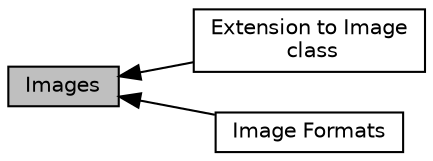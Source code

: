 digraph "Images"
{
  edge [fontname="Helvetica",fontsize="10",labelfontname="Helvetica",labelfontsize="10"];
  node [fontname="Helvetica",fontsize="10",shape=record];
  rankdir=LR;
  Node2 [label="Extension to Image\l class",height=0.2,width=0.4,color="black", fillcolor="white", style="filled",URL="$group__ImageExtension.html"];
  Node0 [label="Images",height=0.2,width=0.4,color="black", fillcolor="grey75", style="filled", fontcolor="black"];
  Node1 [label="Image Formats",height=0.2,width=0.4,color="black", fillcolor="white", style="filled",URL="$group__ImageFormats.html"];
  Node0->Node1 [shape=plaintext, dir="back", style="solid"];
  Node0->Node2 [shape=plaintext, dir="back", style="solid"];
}
